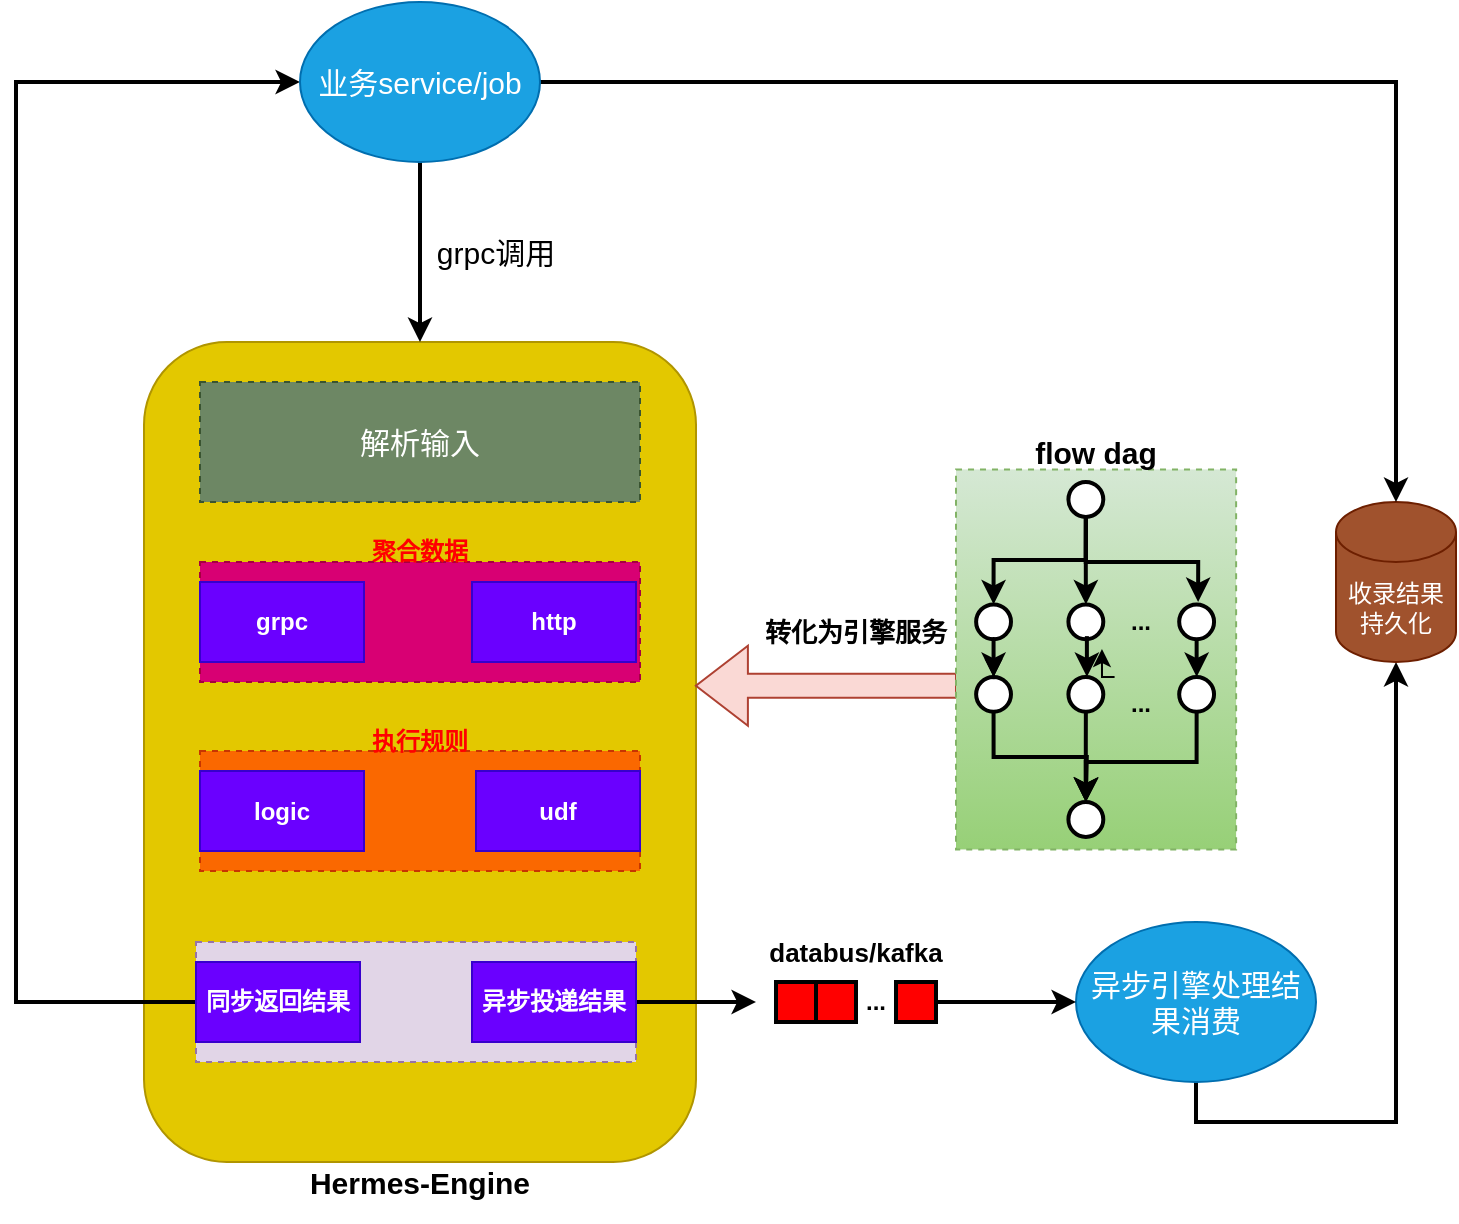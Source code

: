 <mxfile version="21.1.2" type="github">
  <diagram name="第 1 页" id="2IZf98cRvq2iyTKs1KxI">
    <mxGraphModel dx="1242" dy="796" grid="1" gridSize="10" guides="1" tooltips="1" connect="1" arrows="1" fold="1" page="1" pageScale="1" pageWidth="827" pageHeight="1169" math="0" shadow="0">
      <root>
        <mxCell id="0" />
        <mxCell id="1" parent="0" />
        <mxCell id="phm_v8fysOK7_jMVPx7c-7" value="" style="rounded=1;whiteSpace=wrap;html=1;fillColor=#e3c800;strokeColor=#B09500;fontColor=#000000;" parent="1" vertex="1">
          <mxGeometry x="134" y="320" width="276" height="410" as="geometry" />
        </mxCell>
        <mxCell id="phm_v8fysOK7_jMVPx7c-61" style="edgeStyle=orthogonalEdgeStyle;rounded=0;orthogonalLoop=1;jettySize=auto;html=1;exitX=0.5;exitY=1;exitDx=0;exitDy=0;strokeWidth=2;" parent="1" source="phm_v8fysOK7_jMVPx7c-8" target="phm_v8fysOK7_jMVPx7c-9" edge="1">
          <mxGeometry relative="1" as="geometry" />
        </mxCell>
        <mxCell id="phm_v8fysOK7_jMVPx7c-8" value="&lt;font style=&quot;font-size: 15px;&quot;&gt;异步引擎处理结果消费&lt;/font&gt;" style="ellipse;whiteSpace=wrap;html=1;fillColor=#1ba1e2;fontColor=#ffffff;strokeColor=#006EAF;" parent="1" vertex="1">
          <mxGeometry x="600" y="610" width="120" height="80" as="geometry" />
        </mxCell>
        <mxCell id="phm_v8fysOK7_jMVPx7c-9" value="收录结果持久化" style="shape=cylinder3;whiteSpace=wrap;html=1;boundedLbl=1;backgroundOutline=1;size=15;fillColor=#a0522d;strokeColor=#6D1F00;fontColor=#ffffff;" parent="1" vertex="1">
          <mxGeometry x="730" y="400" width="60" height="80" as="geometry" />
        </mxCell>
        <mxCell id="phm_v8fysOK7_jMVPx7c-79" value="&lt;font color=&quot;#ffffff&quot; style=&quot;font-size: 15px;&quot;&gt;解析输入&lt;/font&gt;" style="rounded=0;whiteSpace=wrap;html=1;dashed=1;fillColor=#6d8764;strokeColor=#3A5431;fontColor=#ffffff;" parent="1" vertex="1">
          <mxGeometry x="162" y="340" width="220" height="60" as="geometry" />
        </mxCell>
        <mxCell id="phm_v8fysOK7_jMVPx7c-80" value="" style="rounded=0;whiteSpace=wrap;html=1;dashed=1;fillColor=#e1d5e7;strokeColor=#9673a6;" parent="1" vertex="1">
          <mxGeometry x="160" y="620" width="220" height="60" as="geometry" />
        </mxCell>
        <mxCell id="phm_v8fysOK7_jMVPx7c-81" value="" style="rounded=0;whiteSpace=wrap;html=1;dashed=1;fillColor=#fa6800;fontColor=#000000;strokeColor=#C73500;" parent="1" vertex="1">
          <mxGeometry x="162" y="524.5" width="220" height="60" as="geometry" />
        </mxCell>
        <mxCell id="phm_v8fysOK7_jMVPx7c-82" value="" style="rounded=0;whiteSpace=wrap;html=1;dashed=1;fillColor=#d80073;fontColor=#ffffff;strokeColor=#A50040;" parent="1" vertex="1">
          <mxGeometry x="162" y="430" width="220" height="60" as="geometry" />
        </mxCell>
        <mxCell id="phm_v8fysOK7_jMVPx7c-83" value="&lt;b&gt;grpc&lt;/b&gt;" style="rounded=0;whiteSpace=wrap;html=1;fillColor=#6a00ff;strokeColor=#3700CC;fontColor=#ffffff;" parent="1" vertex="1">
          <mxGeometry x="162" y="440" width="82" height="40" as="geometry" />
        </mxCell>
        <mxCell id="phm_v8fysOK7_jMVPx7c-84" value="&lt;b&gt;http&lt;/b&gt;" style="rounded=0;whiteSpace=wrap;html=1;fillColor=#6a00ff;strokeColor=#3700CC;fontColor=#ffffff;" parent="1" vertex="1">
          <mxGeometry x="298" y="440" width="82" height="40" as="geometry" />
        </mxCell>
        <mxCell id="phm_v8fysOK7_jMVPx7c-86" value="&lt;b&gt;logic&lt;/b&gt;" style="rounded=0;whiteSpace=wrap;html=1;fillColor=#6a00ff;fontColor=#ffffff;strokeColor=#3700CC;" parent="1" vertex="1">
          <mxGeometry x="162" y="534.5" width="82" height="40" as="geometry" />
        </mxCell>
        <mxCell id="phm_v8fysOK7_jMVPx7c-87" value="&lt;b&gt;udf&lt;/b&gt;" style="rounded=0;whiteSpace=wrap;html=1;fillColor=#6a00ff;fontColor=#ffffff;strokeColor=#3700CC;" parent="1" vertex="1">
          <mxGeometry x="300" y="534.5" width="82" height="40" as="geometry" />
        </mxCell>
        <mxCell id="06p1IPD8vvg4TLWQF3eQ-4" style="edgeStyle=orthogonalEdgeStyle;rounded=0;orthogonalLoop=1;jettySize=auto;html=1;entryX=0;entryY=0.5;entryDx=0;entryDy=0;strokeWidth=2;" edge="1" parent="1" source="phm_v8fysOK7_jMVPx7c-88" target="06p1IPD8vvg4TLWQF3eQ-2">
          <mxGeometry relative="1" as="geometry">
            <Array as="points">
              <mxPoint x="70" y="650" />
              <mxPoint x="70" y="190" />
            </Array>
          </mxGeometry>
        </mxCell>
        <mxCell id="phm_v8fysOK7_jMVPx7c-88" value="&lt;b&gt;同步返回结果&lt;/b&gt;" style="rounded=0;whiteSpace=wrap;html=1;fillColor=#6a00ff;fontColor=#ffffff;strokeColor=#3700CC;" parent="1" vertex="1">
          <mxGeometry x="160" y="630" width="82" height="40" as="geometry" />
        </mxCell>
        <mxCell id="06p1IPD8vvg4TLWQF3eQ-6" style="edgeStyle=orthogonalEdgeStyle;rounded=0;orthogonalLoop=1;jettySize=auto;html=1;exitX=1;exitY=0.5;exitDx=0;exitDy=0;strokeWidth=2;" edge="1" parent="1" source="phm_v8fysOK7_jMVPx7c-89">
          <mxGeometry relative="1" as="geometry">
            <mxPoint x="440" y="650" as="targetPoint" />
            <Array as="points">
              <mxPoint x="410" y="650" />
              <mxPoint x="410" y="650" />
            </Array>
          </mxGeometry>
        </mxCell>
        <mxCell id="phm_v8fysOK7_jMVPx7c-89" value="&lt;b&gt;异步投递结果&lt;/b&gt;" style="rounded=0;whiteSpace=wrap;html=1;fillColor=#6a00ff;fontColor=#ffffff;strokeColor=#3700CC;" parent="1" vertex="1">
          <mxGeometry x="298" y="630" width="82" height="40" as="geometry" />
        </mxCell>
        <mxCell id="phm_v8fysOK7_jMVPx7c-104" value="&lt;b&gt;&lt;font color=&quot;#ff0000&quot;&gt;聚合数据&lt;/font&gt;&lt;/b&gt;" style="text;strokeColor=none;align=center;fillColor=none;html=1;verticalAlign=middle;whiteSpace=wrap;rounded=0;" parent="1" vertex="1">
          <mxGeometry x="242" y="410" width="60" height="30" as="geometry" />
        </mxCell>
        <mxCell id="phm_v8fysOK7_jMVPx7c-106" value="&lt;b&gt;&lt;font color=&quot;#ff0000&quot;&gt;执行规则&lt;/font&gt;&lt;/b&gt;" style="text;strokeColor=none;align=center;fillColor=none;html=1;verticalAlign=middle;whiteSpace=wrap;rounded=0;" parent="1" vertex="1">
          <mxGeometry x="242" y="504.5" width="60" height="30" as="geometry" />
        </mxCell>
        <mxCell id="phm_v8fysOK7_jMVPx7c-108" value="grpc调用" style="text;strokeColor=none;align=center;fillColor=none;html=1;verticalAlign=middle;whiteSpace=wrap;rounded=0;fontSize=15;" parent="1" vertex="1">
          <mxGeometry x="270" y="260" width="80" height="30" as="geometry" />
        </mxCell>
        <mxCell id="phm_v8fysOK7_jMVPx7c-129" value="" style="group" parent="1" vertex="1" connectable="0">
          <mxGeometry x="440" y="610" width="100" height="55" as="geometry" />
        </mxCell>
        <mxCell id="phm_v8fysOK7_jMVPx7c-130" value="&lt;b&gt;&lt;font style=&quot;font-size: 13px;&quot;&gt;databus/kafka&lt;/font&gt;&lt;/b&gt;" style="text;strokeColor=none;align=center;fillColor=none;html=1;verticalAlign=middle;whiteSpace=wrap;rounded=0;" parent="phm_v8fysOK7_jMVPx7c-129" vertex="1">
          <mxGeometry width="100" height="30" as="geometry" />
        </mxCell>
        <mxCell id="phm_v8fysOK7_jMVPx7c-132" value="" style="rounded=0;whiteSpace=wrap;html=1;strokeWidth=2;fillColor=#FF0000;container=0;" parent="phm_v8fysOK7_jMVPx7c-129" vertex="1">
          <mxGeometry x="10" y="30" width="20" height="20" as="geometry" />
        </mxCell>
        <mxCell id="phm_v8fysOK7_jMVPx7c-133" value="" style="rounded=0;whiteSpace=wrap;html=1;strokeWidth=2;fillColor=#FF0000;container=0;" parent="phm_v8fysOK7_jMVPx7c-129" vertex="1">
          <mxGeometry x="30" y="30" width="20" height="20" as="geometry" />
        </mxCell>
        <mxCell id="phm_v8fysOK7_jMVPx7c-134" value="&lt;b&gt;...&lt;/b&gt;" style="text;strokeColor=none;align=center;fillColor=none;html=1;verticalAlign=middle;whiteSpace=wrap;rounded=0;container=0;" parent="phm_v8fysOK7_jMVPx7c-129" vertex="1">
          <mxGeometry x="30" y="25" width="60" height="30" as="geometry" />
        </mxCell>
        <mxCell id="phm_v8fysOK7_jMVPx7c-135" value="" style="rounded=0;whiteSpace=wrap;html=1;strokeWidth=2;fillColor=#FF0000;container=0;" parent="phm_v8fysOK7_jMVPx7c-129" vertex="1">
          <mxGeometry x="70" y="30" width="20" height="20" as="geometry" />
        </mxCell>
        <mxCell id="phm_v8fysOK7_jMVPx7c-220" value="&lt;b&gt;&lt;font style=&quot;font-size: 15px;&quot;&gt;Hermes-Engine&lt;/font&gt;&lt;/b&gt;" style="text;strokeColor=none;align=center;fillColor=none;html=1;verticalAlign=middle;whiteSpace=wrap;rounded=0;" parent="1" vertex="1">
          <mxGeometry x="209" y="720" width="126" height="40" as="geometry" />
        </mxCell>
        <mxCell id="phm_v8fysOK7_jMVPx7c-227" value="" style="shape=singleArrow;direction=west;whiteSpace=wrap;html=1;fillColor=#fad9d5;strokeColor=#ae4132;" parent="1" vertex="1">
          <mxGeometry x="409.94" y="471.86" width="130.06" height="40" as="geometry" />
        </mxCell>
        <mxCell id="phm_v8fysOK7_jMVPx7c-228" value="&lt;b&gt;&lt;font style=&quot;font-size: 13px;&quot;&gt;转化为引擎服务&lt;/font&gt;&lt;/b&gt;" style="text;strokeColor=none;align=center;fillColor=none;html=1;verticalAlign=middle;whiteSpace=wrap;rounded=0;fontSize=12;" parent="1" vertex="1">
          <mxGeometry x="439.94" y="450" width="100.06" height="30" as="geometry" />
        </mxCell>
        <mxCell id="06p1IPD8vvg4TLWQF3eQ-3" style="edgeStyle=orthogonalEdgeStyle;rounded=0;orthogonalLoop=1;jettySize=auto;html=1;strokeWidth=2;" edge="1" parent="1" source="06p1IPD8vvg4TLWQF3eQ-2" target="phm_v8fysOK7_jMVPx7c-7">
          <mxGeometry relative="1" as="geometry">
            <Array as="points">
              <mxPoint x="272" y="250" />
              <mxPoint x="272" y="250" />
            </Array>
          </mxGeometry>
        </mxCell>
        <mxCell id="06p1IPD8vvg4TLWQF3eQ-13" style="edgeStyle=orthogonalEdgeStyle;rounded=0;orthogonalLoop=1;jettySize=auto;html=1;strokeWidth=2;" edge="1" parent="1" source="06p1IPD8vvg4TLWQF3eQ-2" target="phm_v8fysOK7_jMVPx7c-9">
          <mxGeometry relative="1" as="geometry" />
        </mxCell>
        <mxCell id="06p1IPD8vvg4TLWQF3eQ-2" value="&lt;font style=&quot;font-size: 15px;&quot;&gt;业务service/job&lt;/font&gt;" style="ellipse;whiteSpace=wrap;html=1;fillColor=#1ba1e2;fontColor=#ffffff;strokeColor=#006EAF;" vertex="1" parent="1">
          <mxGeometry x="212" y="150" width="120" height="80" as="geometry" />
        </mxCell>
        <mxCell id="06p1IPD8vvg4TLWQF3eQ-8" value="" style="group" vertex="1" connectable="0" parent="1">
          <mxGeometry x="540" y="350" width="140.06" height="223.72" as="geometry" />
        </mxCell>
        <mxCell id="phm_v8fysOK7_jMVPx7c-209" value="" style="rounded=0;whiteSpace=wrap;html=1;dashed=1;fillColor=#d5e8d4;gradientColor=#97d077;strokeColor=#82b366;" parent="06p1IPD8vvg4TLWQF3eQ-8" vertex="1">
          <mxGeometry y="33.72" width="140.06" height="190" as="geometry" />
        </mxCell>
        <mxCell id="phm_v8fysOK7_jMVPx7c-219" value="" style="group" parent="06p1IPD8vvg4TLWQF3eQ-8" vertex="1" connectable="0">
          <mxGeometry x="10.06" y="40" width="129.87" height="183.72" as="geometry" />
        </mxCell>
        <mxCell id="phm_v8fysOK7_jMVPx7c-156" value="" style="ellipse;whiteSpace=wrap;html=1;aspect=fixed;strokeWidth=2;container=0;" parent="phm_v8fysOK7_jMVPx7c-219" vertex="1">
          <mxGeometry y="61.2" width="17.436" height="17.436" as="geometry" />
        </mxCell>
        <mxCell id="phm_v8fysOK7_jMVPx7c-159" value="" style="ellipse;whiteSpace=wrap;html=1;aspect=fixed;strokeWidth=2;container=0;" parent="phm_v8fysOK7_jMVPx7c-219" vertex="1">
          <mxGeometry y="97.467" width="17.436" height="17.436" as="geometry" />
        </mxCell>
        <mxCell id="phm_v8fysOK7_jMVPx7c-170" style="edgeStyle=orthogonalEdgeStyle;rounded=0;orthogonalLoop=1;jettySize=auto;html=1;exitX=0.5;exitY=1;exitDx=0;exitDy=0;entryX=0.5;entryY=0;entryDx=0;entryDy=0;strokeWidth=2;" parent="phm_v8fysOK7_jMVPx7c-219" source="phm_v8fysOK7_jMVPx7c-141" target="phm_v8fysOK7_jMVPx7c-156" edge="1">
          <mxGeometry relative="1" as="geometry">
            <Array as="points">
              <mxPoint x="55" y="39" />
              <mxPoint x="9" y="39" />
            </Array>
          </mxGeometry>
        </mxCell>
        <mxCell id="phm_v8fysOK7_jMVPx7c-191" style="edgeStyle=orthogonalEdgeStyle;rounded=0;orthogonalLoop=1;jettySize=auto;html=1;entryX=0.5;entryY=0;entryDx=0;entryDy=0;exitX=0.5;exitY=1;exitDx=0;exitDy=0;strokeWidth=2;" parent="phm_v8fysOK7_jMVPx7c-219" source="phm_v8fysOK7_jMVPx7c-159" edge="1">
          <mxGeometry relative="1" as="geometry">
            <mxPoint x="193.846" y="-22.667" as="sourcePoint" />
            <mxPoint x="54.872" y="159.997" as="targetPoint" />
          </mxGeometry>
        </mxCell>
        <mxCell id="phm_v8fysOK7_jMVPx7c-192" style="edgeStyle=orthogonalEdgeStyle;rounded=0;orthogonalLoop=1;jettySize=auto;html=1;exitX=0.5;exitY=1;exitDx=0;exitDy=0;" parent="phm_v8fysOK7_jMVPx7c-219" source="phm_v8fysOK7_jMVPx7c-156" target="phm_v8fysOK7_jMVPx7c-159" edge="1">
          <mxGeometry relative="1" as="geometry" />
        </mxCell>
        <mxCell id="phm_v8fysOK7_jMVPx7c-193" style="edgeStyle=orthogonalEdgeStyle;rounded=0;orthogonalLoop=1;jettySize=auto;html=1;exitX=0.5;exitY=1;exitDx=0;exitDy=0;entryX=0.5;entryY=0;entryDx=0;entryDy=0;strokeWidth=2;" parent="phm_v8fysOK7_jMVPx7c-219" source="phm_v8fysOK7_jMVPx7c-156" target="phm_v8fysOK7_jMVPx7c-159" edge="1">
          <mxGeometry relative="1" as="geometry" />
        </mxCell>
        <mxCell id="phm_v8fysOK7_jMVPx7c-215" style="edgeStyle=orthogonalEdgeStyle;rounded=0;orthogonalLoop=1;jettySize=auto;html=1;strokeWidth=2;" parent="phm_v8fysOK7_jMVPx7c-219" source="phm_v8fysOK7_jMVPx7c-141" edge="1">
          <mxGeometry relative="1" as="geometry">
            <mxPoint x="111" y="60" as="targetPoint" />
            <Array as="points">
              <mxPoint x="55" y="40" />
              <mxPoint x="111" y="40" />
            </Array>
          </mxGeometry>
        </mxCell>
        <mxCell id="phm_v8fysOK7_jMVPx7c-141" value="" style="ellipse;whiteSpace=wrap;html=1;aspect=fixed;strokeWidth=2;container=0;" parent="phm_v8fysOK7_jMVPx7c-219" vertex="1">
          <mxGeometry x="46.154" width="17.436" height="17.436" as="geometry" />
        </mxCell>
        <mxCell id="phm_v8fysOK7_jMVPx7c-157" value="" style="ellipse;whiteSpace=wrap;html=1;aspect=fixed;strokeWidth=2;container=0;" parent="phm_v8fysOK7_jMVPx7c-219" vertex="1">
          <mxGeometry x="46.154" y="61.2" width="17.436" height="17.436" as="geometry" />
        </mxCell>
        <mxCell id="phm_v8fysOK7_jMVPx7c-171" style="edgeStyle=orthogonalEdgeStyle;rounded=0;orthogonalLoop=1;jettySize=auto;html=1;entryX=0.5;entryY=0;entryDx=0;entryDy=0;strokeWidth=2;" parent="phm_v8fysOK7_jMVPx7c-219" source="phm_v8fysOK7_jMVPx7c-141" target="phm_v8fysOK7_jMVPx7c-157" edge="1">
          <mxGeometry relative="1" as="geometry" />
        </mxCell>
        <mxCell id="phm_v8fysOK7_jMVPx7c-158" value="" style="ellipse;whiteSpace=wrap;html=1;aspect=fixed;strokeWidth=2;container=0;" parent="phm_v8fysOK7_jMVPx7c-219" vertex="1">
          <mxGeometry x="101.538" y="61.2" width="17.436" height="17.436" as="geometry" />
        </mxCell>
        <mxCell id="phm_v8fysOK7_jMVPx7c-160" value="" style="ellipse;whiteSpace=wrap;html=1;aspect=fixed;strokeWidth=2;container=0;" parent="phm_v8fysOK7_jMVPx7c-219" vertex="1">
          <mxGeometry x="101.538" y="97.467" width="17.436" height="17.436" as="geometry" />
        </mxCell>
        <mxCell id="phm_v8fysOK7_jMVPx7c-195" style="edgeStyle=orthogonalEdgeStyle;rounded=0;orthogonalLoop=1;jettySize=auto;html=1;exitX=0.5;exitY=1;exitDx=0;exitDy=0;entryX=0.5;entryY=0;entryDx=0;entryDy=0;strokeWidth=2;" parent="phm_v8fysOK7_jMVPx7c-219" source="phm_v8fysOK7_jMVPx7c-158" target="phm_v8fysOK7_jMVPx7c-160" edge="1">
          <mxGeometry relative="1" as="geometry" />
        </mxCell>
        <mxCell id="phm_v8fysOK7_jMVPx7c-161" value="" style="ellipse;whiteSpace=wrap;html=1;aspect=fixed;strokeWidth=2;container=0;" parent="phm_v8fysOK7_jMVPx7c-219" vertex="1">
          <mxGeometry x="46.154" y="97.467" width="17.436" height="17.436" as="geometry" />
        </mxCell>
        <mxCell id="phm_v8fysOK7_jMVPx7c-190" style="edgeStyle=orthogonalEdgeStyle;rounded=0;orthogonalLoop=1;jettySize=auto;html=1;exitX=0.5;exitY=1;exitDx=0;exitDy=0;entryX=0.5;entryY=0;entryDx=0;entryDy=0;strokeWidth=2;" parent="phm_v8fysOK7_jMVPx7c-219" source="phm_v8fysOK7_jMVPx7c-160" edge="1">
          <mxGeometry relative="1" as="geometry">
            <mxPoint x="54.872" y="159.997" as="targetPoint" />
            <Array as="points">
              <mxPoint x="110" y="140" />
              <mxPoint x="55" y="140" />
            </Array>
          </mxGeometry>
        </mxCell>
        <mxCell id="phm_v8fysOK7_jMVPx7c-189" style="edgeStyle=orthogonalEdgeStyle;rounded=0;orthogonalLoop=1;jettySize=auto;html=1;entryX=0.5;entryY=0;entryDx=0;entryDy=0;strokeWidth=2;" parent="phm_v8fysOK7_jMVPx7c-219" source="phm_v8fysOK7_jMVPx7c-161" edge="1">
          <mxGeometry relative="1" as="geometry">
            <mxPoint x="54.872" y="159.997" as="targetPoint" />
            <Array as="points">
              <mxPoint x="55" y="130" />
              <mxPoint x="55" y="130" />
            </Array>
          </mxGeometry>
        </mxCell>
        <mxCell id="phm_v8fysOK7_jMVPx7c-197" value="&lt;b&gt;...&lt;/b&gt;" style="text;strokeColor=none;align=center;fillColor=none;html=1;verticalAlign=middle;whiteSpace=wrap;rounded=0;container=0;" parent="phm_v8fysOK7_jMVPx7c-219" vertex="1">
          <mxGeometry x="55.385" y="56.667" width="55.385" height="27.2" as="geometry" />
        </mxCell>
        <mxCell id="06p1IPD8vvg4TLWQF3eQ-11" style="edgeStyle=orthogonalEdgeStyle;rounded=0;orthogonalLoop=1;jettySize=auto;html=1;exitX=0.25;exitY=0;exitDx=0;exitDy=0;entryX=0.136;entryY=0.987;entryDx=0;entryDy=0;entryPerimeter=0;" edge="1" parent="phm_v8fysOK7_jMVPx7c-219" source="phm_v8fysOK7_jMVPx7c-198" target="phm_v8fysOK7_jMVPx7c-197">
          <mxGeometry relative="1" as="geometry" />
        </mxCell>
        <mxCell id="phm_v8fysOK7_jMVPx7c-198" value="&lt;b&gt;...&lt;/b&gt;" style="text;strokeColor=none;align=center;fillColor=none;html=1;verticalAlign=middle;whiteSpace=wrap;rounded=0;container=0;" parent="phm_v8fysOK7_jMVPx7c-219" vertex="1">
          <mxGeometry x="55.385" y="97.47" width="55.385" height="27.2" as="geometry" />
        </mxCell>
        <mxCell id="phm_v8fysOK7_jMVPx7c-206" style="edgeStyle=orthogonalEdgeStyle;rounded=0;orthogonalLoop=1;jettySize=auto;html=1;exitX=0;exitY=0.75;exitDx=0;exitDy=0;entryX=0;entryY=0;entryDx=0;entryDy=0;strokeWidth=2;" parent="phm_v8fysOK7_jMVPx7c-219" source="phm_v8fysOK7_jMVPx7c-197" target="phm_v8fysOK7_jMVPx7c-198" edge="1">
          <mxGeometry relative="1" as="geometry" />
        </mxCell>
        <mxCell id="phm_v8fysOK7_jMVPx7c-208" value="" style="ellipse;whiteSpace=wrap;html=1;aspect=fixed;strokeWidth=2;container=0;" parent="phm_v8fysOK7_jMVPx7c-219" vertex="1">
          <mxGeometry x="46.154" y="160" width="17.436" height="17.436" as="geometry" />
        </mxCell>
        <mxCell id="phm_v8fysOK7_jMVPx7c-223" value="&lt;b&gt;&lt;font style=&quot;font-size: 15px;&quot;&gt;flow dag&lt;/font&gt;&lt;/b&gt;" style="text;strokeColor=none;align=center;fillColor=none;html=1;verticalAlign=middle;whiteSpace=wrap;rounded=0;" parent="06p1IPD8vvg4TLWQF3eQ-8" vertex="1">
          <mxGeometry x="15.03" width="110" height="50" as="geometry" />
        </mxCell>
        <mxCell id="06p1IPD8vvg4TLWQF3eQ-12" style="edgeStyle=orthogonalEdgeStyle;rounded=0;orthogonalLoop=1;jettySize=auto;html=1;exitX=1;exitY=0.5;exitDx=0;exitDy=0;entryX=0;entryY=0.5;entryDx=0;entryDy=0;strokeWidth=2;" edge="1" parent="1" source="phm_v8fysOK7_jMVPx7c-134" target="phm_v8fysOK7_jMVPx7c-8">
          <mxGeometry relative="1" as="geometry" />
        </mxCell>
      </root>
    </mxGraphModel>
  </diagram>
</mxfile>
